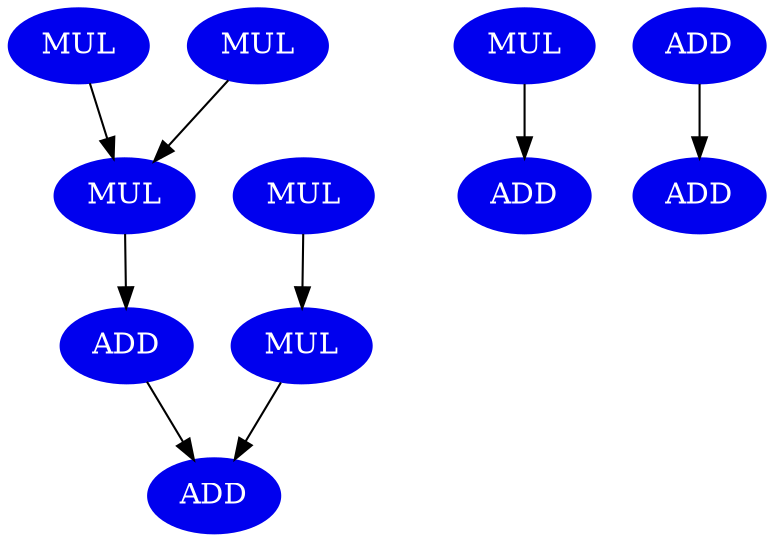 digraph miine {
    node [fontcolor=white,style=filled,color=blue2];
    MUL_1 [label = MUL ];
    MUL_2 [label = MUL ];
    MUL_3 [label = MUL ];
    MUL_6 [label = MUL ];
    MUL_7 [label = MUL ];
    MUL_8 [label = MUL ];
    ADD_9 [label = ADD ];
    ADD_10 [label = ADD ];
    ADD_11 [label = ADD ];
    ADD_4 [label = ADD ];
    ADD_5 [label = ADD ];
    MUL_1 -> MUL_3 [ name = 0 ];
    MUL_2 -> MUL_3 [ name = 1 ];
    MUL_3 -> ADD_4 [ name = 2 ];
    ADD_4 -> ADD_5 [ name = 3 ];
    MUL_7 -> ADD_5 [ name = 4 ];
    MUL_6 -> MUL_7 [ name = 5 ];
    MUL_8 -> ADD_9 [ name = 6 ];
    ADD_10 -> ADD_11 [name = 7 ];
}